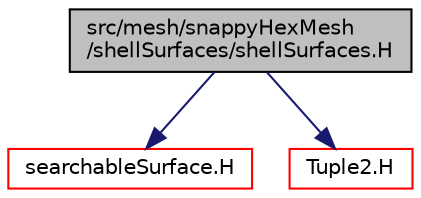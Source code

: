digraph "src/mesh/snappyHexMesh/shellSurfaces/shellSurfaces.H"
{
  bgcolor="transparent";
  edge [fontname="Helvetica",fontsize="10",labelfontname="Helvetica",labelfontsize="10"];
  node [fontname="Helvetica",fontsize="10",shape=record];
  Node1 [label="src/mesh/snappyHexMesh\l/shellSurfaces/shellSurfaces.H",height=0.2,width=0.4,color="black", fillcolor="grey75", style="filled", fontcolor="black"];
  Node1 -> Node2 [color="midnightblue",fontsize="10",style="solid",fontname="Helvetica"];
  Node2 [label="searchableSurface.H",height=0.2,width=0.4,color="red",URL="$a07675.html"];
  Node1 -> Node3 [color="midnightblue",fontsize="10",style="solid",fontname="Helvetica"];
  Node3 [label="Tuple2.H",height=0.2,width=0.4,color="red",URL="$a09392.html"];
}
